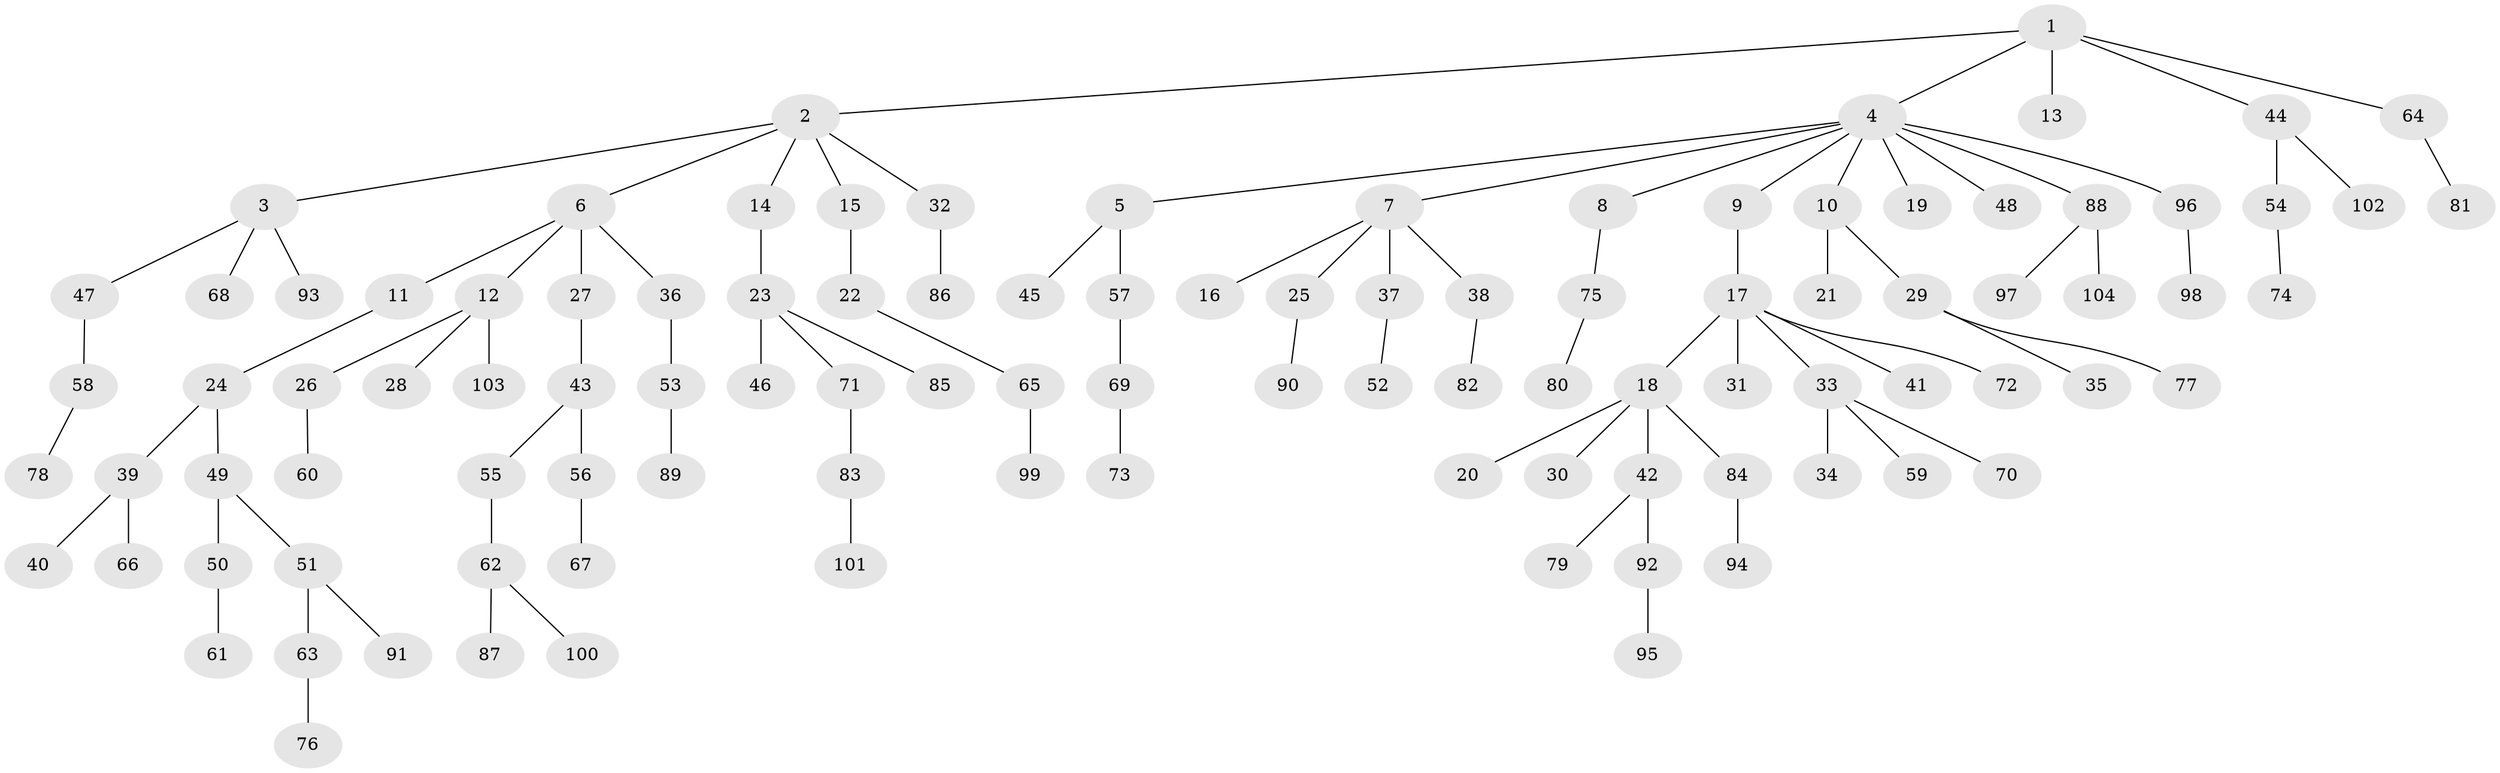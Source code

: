 // coarse degree distribution, {4: 0.028985507246376812, 6: 0.028985507246376812, 3: 0.14492753623188406, 9: 0.014492753623188406, 2: 0.18840579710144928, 7: 0.014492753623188406, 5: 0.014492753623188406, 1: 0.5652173913043478}
// Generated by graph-tools (version 1.1) at 2025/42/03/06/25 10:42:06]
// undirected, 104 vertices, 103 edges
graph export_dot {
graph [start="1"]
  node [color=gray90,style=filled];
  1;
  2;
  3;
  4;
  5;
  6;
  7;
  8;
  9;
  10;
  11;
  12;
  13;
  14;
  15;
  16;
  17;
  18;
  19;
  20;
  21;
  22;
  23;
  24;
  25;
  26;
  27;
  28;
  29;
  30;
  31;
  32;
  33;
  34;
  35;
  36;
  37;
  38;
  39;
  40;
  41;
  42;
  43;
  44;
  45;
  46;
  47;
  48;
  49;
  50;
  51;
  52;
  53;
  54;
  55;
  56;
  57;
  58;
  59;
  60;
  61;
  62;
  63;
  64;
  65;
  66;
  67;
  68;
  69;
  70;
  71;
  72;
  73;
  74;
  75;
  76;
  77;
  78;
  79;
  80;
  81;
  82;
  83;
  84;
  85;
  86;
  87;
  88;
  89;
  90;
  91;
  92;
  93;
  94;
  95;
  96;
  97;
  98;
  99;
  100;
  101;
  102;
  103;
  104;
  1 -- 2;
  1 -- 4;
  1 -- 13;
  1 -- 44;
  1 -- 64;
  2 -- 3;
  2 -- 6;
  2 -- 14;
  2 -- 15;
  2 -- 32;
  3 -- 47;
  3 -- 68;
  3 -- 93;
  4 -- 5;
  4 -- 7;
  4 -- 8;
  4 -- 9;
  4 -- 10;
  4 -- 19;
  4 -- 48;
  4 -- 88;
  4 -- 96;
  5 -- 45;
  5 -- 57;
  6 -- 11;
  6 -- 12;
  6 -- 27;
  6 -- 36;
  7 -- 16;
  7 -- 25;
  7 -- 37;
  7 -- 38;
  8 -- 75;
  9 -- 17;
  10 -- 21;
  10 -- 29;
  11 -- 24;
  12 -- 26;
  12 -- 28;
  12 -- 103;
  14 -- 23;
  15 -- 22;
  17 -- 18;
  17 -- 31;
  17 -- 33;
  17 -- 41;
  17 -- 72;
  18 -- 20;
  18 -- 30;
  18 -- 42;
  18 -- 84;
  22 -- 65;
  23 -- 46;
  23 -- 71;
  23 -- 85;
  24 -- 39;
  24 -- 49;
  25 -- 90;
  26 -- 60;
  27 -- 43;
  29 -- 35;
  29 -- 77;
  32 -- 86;
  33 -- 34;
  33 -- 59;
  33 -- 70;
  36 -- 53;
  37 -- 52;
  38 -- 82;
  39 -- 40;
  39 -- 66;
  42 -- 79;
  42 -- 92;
  43 -- 55;
  43 -- 56;
  44 -- 54;
  44 -- 102;
  47 -- 58;
  49 -- 50;
  49 -- 51;
  50 -- 61;
  51 -- 63;
  51 -- 91;
  53 -- 89;
  54 -- 74;
  55 -- 62;
  56 -- 67;
  57 -- 69;
  58 -- 78;
  62 -- 87;
  62 -- 100;
  63 -- 76;
  64 -- 81;
  65 -- 99;
  69 -- 73;
  71 -- 83;
  75 -- 80;
  83 -- 101;
  84 -- 94;
  88 -- 97;
  88 -- 104;
  92 -- 95;
  96 -- 98;
}
